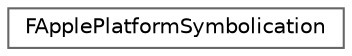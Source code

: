digraph "Graphical Class Hierarchy"
{
 // INTERACTIVE_SVG=YES
 // LATEX_PDF_SIZE
  bgcolor="transparent";
  edge [fontname=Helvetica,fontsize=10,labelfontname=Helvetica,labelfontsize=10];
  node [fontname=Helvetica,fontsize=10,shape=box,height=0.2,width=0.4];
  rankdir="LR";
  Node0 [id="Node000000",label="FApplePlatformSymbolication",height=0.2,width=0.4,color="grey40", fillcolor="white", style="filled",URL="$db/ddd/structFApplePlatformSymbolication.html",tooltip="Apple platform implementation of symbolication - not async."];
}
